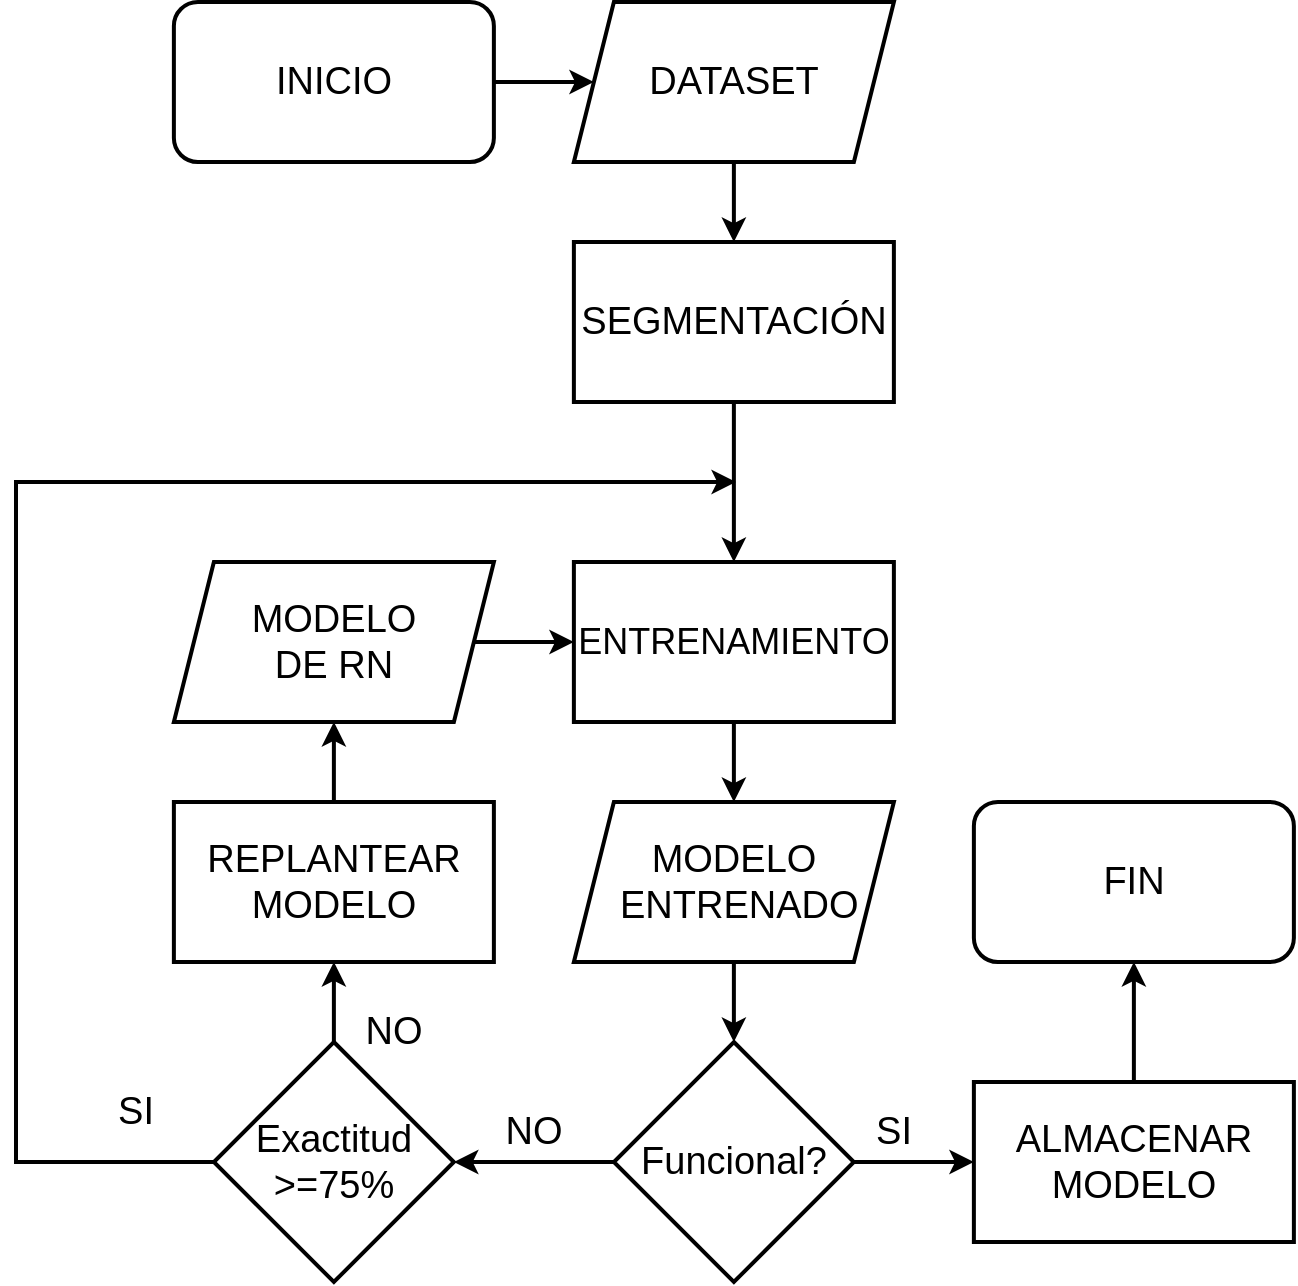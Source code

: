 <mxfile version="21.3.7" type="device">
  <diagram id="pmzfOVo8GqBeDx62IEEe" name="Page-1">
    <mxGraphModel dx="1195" dy="698" grid="1" gridSize="10" guides="1" tooltips="1" connect="1" arrows="1" fold="1" page="1" pageScale="1" pageWidth="1600" pageHeight="1200" math="0" shadow="0">
      <root>
        <mxCell id="0" />
        <mxCell id="1" parent="0" />
        <mxCell id="OrQZjeUH5QZ1G23JUm42-6" value="" style="edgeStyle=orthogonalEdgeStyle;rounded=0;orthogonalLoop=1;jettySize=auto;html=1;strokeWidth=2;fontSize=19;" parent="1" source="OrQZjeUH5QZ1G23JUm42-2" target="OrQZjeUH5QZ1G23JUm42-5" edge="1">
          <mxGeometry relative="1" as="geometry" />
        </mxCell>
        <mxCell id="OrQZjeUH5QZ1G23JUm42-2" value="&lt;font style=&quot;font-size: 19px;&quot;&gt;INICIO&lt;/font&gt;" style="rounded=1;whiteSpace=wrap;html=1;strokeWidth=2;fontSize=19;" parent="1" vertex="1">
          <mxGeometry x="398.94" y="280" width="160" height="80" as="geometry" />
        </mxCell>
        <mxCell id="OrQZjeUH5QZ1G23JUm42-9" value="" style="edgeStyle=orthogonalEdgeStyle;rounded=0;orthogonalLoop=1;jettySize=auto;html=1;strokeWidth=2;fontSize=19;entryX=0.5;entryY=0;entryDx=0;entryDy=0;" parent="1" source="OrQZjeUH5QZ1G23JUm42-4" target="OrQZjeUH5QZ1G23JUm42-10" edge="1">
          <mxGeometry relative="1" as="geometry">
            <mxPoint x="678.94" y="520" as="targetPoint" />
          </mxGeometry>
        </mxCell>
        <mxCell id="OrQZjeUH5QZ1G23JUm42-4" value="&lt;font style=&quot;font-size: 19px;&quot;&gt;SEGMENTACIÓN&lt;/font&gt;" style="rounded=0;whiteSpace=wrap;html=1;strokeWidth=2;fontSize=19;" parent="1" vertex="1">
          <mxGeometry x="598.94" y="400" width="160" height="80" as="geometry" />
        </mxCell>
        <mxCell id="OrQZjeUH5QZ1G23JUm42-7" value="" style="edgeStyle=orthogonalEdgeStyle;rounded=0;orthogonalLoop=1;jettySize=auto;html=1;strokeWidth=2;fontSize=19;" parent="1" source="OrQZjeUH5QZ1G23JUm42-5" target="OrQZjeUH5QZ1G23JUm42-4" edge="1">
          <mxGeometry relative="1" as="geometry" />
        </mxCell>
        <mxCell id="OrQZjeUH5QZ1G23JUm42-5" value="&lt;font style=&quot;font-size: 19px;&quot;&gt;DATASET&lt;/font&gt;" style="shape=parallelogram;perimeter=parallelogramPerimeter;whiteSpace=wrap;html=1;fixedSize=1;strokeWidth=2;fontSize=19;" parent="1" vertex="1">
          <mxGeometry x="598.94" y="280" width="160" height="80" as="geometry" />
        </mxCell>
        <mxCell id="OrQZjeUH5QZ1G23JUm42-15" value="" style="edgeStyle=orthogonalEdgeStyle;rounded=0;orthogonalLoop=1;jettySize=auto;html=1;strokeWidth=2;fontSize=19;" parent="1" source="OrQZjeUH5QZ1G23JUm42-10" target="OrQZjeUH5QZ1G23JUm42-14" edge="1">
          <mxGeometry relative="1" as="geometry" />
        </mxCell>
        <mxCell id="OrQZjeUH5QZ1G23JUm42-10" value="&lt;font style=&quot;font-size: 18px;&quot;&gt;ENTRENAMIENTO&lt;/font&gt;" style="whiteSpace=wrap;html=1;rounded=0;strokeWidth=2;fontSize=19;" parent="1" vertex="1">
          <mxGeometry x="598.94" y="560" width="160" height="80" as="geometry" />
        </mxCell>
        <mxCell id="qwi-rNXoWBJlCxe--NBR-1" value="" style="edgeStyle=orthogonalEdgeStyle;rounded=0;orthogonalLoop=1;jettySize=auto;html=1;fontSize=19;strokeWidth=2;" edge="1" parent="1" source="OrQZjeUH5QZ1G23JUm42-12" target="OrQZjeUH5QZ1G23JUm42-10">
          <mxGeometry relative="1" as="geometry" />
        </mxCell>
        <mxCell id="OrQZjeUH5QZ1G23JUm42-12" value="&lt;font style=&quot;font-size: 19px;&quot;&gt;MODELO&lt;br style=&quot;font-size: 19px;&quot;&gt;DE RN&lt;br style=&quot;font-size: 19px;&quot;&gt;&lt;/font&gt;" style="shape=parallelogram;perimeter=parallelogramPerimeter;whiteSpace=wrap;html=1;fixedSize=1;strokeWidth=2;fontSize=19;" parent="1" vertex="1">
          <mxGeometry x="398.94" y="560" width="160" height="80" as="geometry" />
        </mxCell>
        <mxCell id="OrQZjeUH5QZ1G23JUm42-17" value="" style="edgeStyle=orthogonalEdgeStyle;rounded=0;orthogonalLoop=1;jettySize=auto;html=1;strokeWidth=2;fontSize=19;" parent="1" source="OrQZjeUH5QZ1G23JUm42-14" target="OrQZjeUH5QZ1G23JUm42-16" edge="1">
          <mxGeometry relative="1" as="geometry" />
        </mxCell>
        <mxCell id="OrQZjeUH5QZ1G23JUm42-14" value="&lt;font style=&quot;font-size: 19px;&quot;&gt;MODELO&lt;br style=&quot;font-size: 19px;&quot;&gt;&amp;nbsp;ENTRENADO&lt;br style=&quot;font-size: 19px;&quot;&gt;&lt;/font&gt;" style="shape=parallelogram;perimeter=parallelogramPerimeter;whiteSpace=wrap;html=1;fixedSize=1;strokeWidth=2;fontSize=19;" parent="1" vertex="1">
          <mxGeometry x="598.94" y="680" width="160" height="80" as="geometry" />
        </mxCell>
        <mxCell id="OrQZjeUH5QZ1G23JUm42-19" value="" style="edgeStyle=orthogonalEdgeStyle;rounded=0;orthogonalLoop=1;jettySize=auto;html=1;strokeWidth=2;fontSize=19;" parent="1" source="OrQZjeUH5QZ1G23JUm42-16" target="OrQZjeUH5QZ1G23JUm42-18" edge="1">
          <mxGeometry relative="1" as="geometry" />
        </mxCell>
        <mxCell id="OrQZjeUH5QZ1G23JUm42-22" value="" style="edgeStyle=orthogonalEdgeStyle;rounded=0;orthogonalLoop=1;jettySize=auto;html=1;strokeWidth=2;fontSize=19;" parent="1" source="OrQZjeUH5QZ1G23JUm42-16" target="OrQZjeUH5QZ1G23JUm42-21" edge="1">
          <mxGeometry relative="1" as="geometry" />
        </mxCell>
        <mxCell id="OrQZjeUH5QZ1G23JUm42-16" value="Funcional?" style="rhombus;whiteSpace=wrap;html=1;fontSize=19;strokeWidth=2;" parent="1" vertex="1">
          <mxGeometry x="618.94" y="800" width="120" height="120" as="geometry" />
        </mxCell>
        <mxCell id="OrQZjeUH5QZ1G23JUm42-33" value="" style="edgeStyle=orthogonalEdgeStyle;rounded=0;orthogonalLoop=1;jettySize=auto;html=1;strokeWidth=2;fontSize=19;" parent="1" source="OrQZjeUH5QZ1G23JUm42-18" target="OrQZjeUH5QZ1G23JUm42-32" edge="1">
          <mxGeometry relative="1" as="geometry" />
        </mxCell>
        <mxCell id="OrQZjeUH5QZ1G23JUm42-18" value="&lt;font style=&quot;font-size: 19px;&quot;&gt;ALMACENAR &lt;br style=&quot;font-size: 19px;&quot;&gt;MODELO&lt;br style=&quot;font-size: 19px;&quot;&gt;&lt;/font&gt;" style="rounded=0;whiteSpace=wrap;html=1;strokeWidth=2;fontSize=19;" parent="1" vertex="1">
          <mxGeometry x="798.94" y="820" width="160" height="80" as="geometry" />
        </mxCell>
        <mxCell id="OrQZjeUH5QZ1G23JUm42-20" value="&lt;font style=&quot;font-size: 19px;&quot;&gt;SI&lt;/font&gt;" style="text;html=1;strokeColor=none;fillColor=none;align=center;verticalAlign=middle;whiteSpace=wrap;rounded=0;strokeWidth=2;fontSize=19;" parent="1" vertex="1">
          <mxGeometry x="728.94" y="830" width="60" height="30" as="geometry" />
        </mxCell>
        <mxCell id="OrQZjeUH5QZ1G23JUm42-24" value="" style="edgeStyle=orthogonalEdgeStyle;rounded=0;orthogonalLoop=1;jettySize=auto;html=1;strokeWidth=2;fontSize=19;" parent="1" source="OrQZjeUH5QZ1G23JUm42-21" target="OrQZjeUH5QZ1G23JUm42-23" edge="1">
          <mxGeometry relative="1" as="geometry" />
        </mxCell>
        <mxCell id="OrQZjeUH5QZ1G23JUm42-25" style="edgeStyle=orthogonalEdgeStyle;rounded=0;orthogonalLoop=1;jettySize=auto;html=1;strokeWidth=2;fontSize=19;exitX=0;exitY=0.5;exitDx=0;exitDy=0;" parent="1" source="OrQZjeUH5QZ1G23JUm42-21" edge="1">
          <mxGeometry relative="1" as="geometry">
            <mxPoint x="680" y="520" as="targetPoint" />
            <Array as="points">
              <mxPoint x="320" y="860" />
              <mxPoint x="320" y="520" />
            </Array>
            <mxPoint x="410" y="890" as="sourcePoint" />
          </mxGeometry>
        </mxCell>
        <mxCell id="OrQZjeUH5QZ1G23JUm42-21" value="Exactitud&lt;br style=&quot;font-size: 19px;&quot;&gt;&amp;gt;=75%" style="rhombus;whiteSpace=wrap;html=1;fontSize=19;strokeWidth=2;" parent="1" vertex="1">
          <mxGeometry x="418.94" y="800" width="120" height="120" as="geometry" />
        </mxCell>
        <mxCell id="qwi-rNXoWBJlCxe--NBR-2" style="edgeStyle=orthogonalEdgeStyle;rounded=0;orthogonalLoop=1;jettySize=auto;html=1;fontSize=19;strokeWidth=2;" edge="1" parent="1" source="OrQZjeUH5QZ1G23JUm42-23" target="OrQZjeUH5QZ1G23JUm42-12">
          <mxGeometry relative="1" as="geometry" />
        </mxCell>
        <mxCell id="OrQZjeUH5QZ1G23JUm42-23" value="&lt;span style=&quot;font-size: 19px;&quot;&gt;REPLANTEAR MODELO&lt;/span&gt;" style="whiteSpace=wrap;html=1;rounded=0;strokeWidth=2;fontSize=19;" parent="1" vertex="1">
          <mxGeometry x="398.94" y="680" width="160" height="80" as="geometry" />
        </mxCell>
        <mxCell id="OrQZjeUH5QZ1G23JUm42-26" value="&lt;font style=&quot;font-size: 19px;&quot;&gt;NO&lt;/font&gt;" style="text;html=1;strokeColor=none;fillColor=none;align=center;verticalAlign=middle;whiteSpace=wrap;rounded=0;strokeWidth=2;fontSize=19;" parent="1" vertex="1">
          <mxGeometry x="548.94" y="830" width="60" height="30" as="geometry" />
        </mxCell>
        <mxCell id="OrQZjeUH5QZ1G23JUm42-27" value="&lt;font style=&quot;font-size: 19px;&quot;&gt;SI&lt;/font&gt;" style="text;html=1;strokeColor=none;fillColor=none;align=center;verticalAlign=middle;whiteSpace=wrap;rounded=0;strokeWidth=2;fontSize=19;" parent="1" vertex="1">
          <mxGeometry x="350" y="820" width="60" height="30" as="geometry" />
        </mxCell>
        <mxCell id="OrQZjeUH5QZ1G23JUm42-28" value="&lt;font style=&quot;font-size: 19px;&quot;&gt;NO&lt;/font&gt;" style="text;html=1;strokeColor=none;fillColor=none;align=center;verticalAlign=middle;whiteSpace=wrap;rounded=0;strokeWidth=2;fontSize=19;" parent="1" vertex="1">
          <mxGeometry x="478.94" y="780" width="60" height="30" as="geometry" />
        </mxCell>
        <mxCell id="OrQZjeUH5QZ1G23JUm42-32" value="&lt;font style=&quot;font-size: 19px;&quot;&gt;FIN&lt;/font&gt;" style="rounded=1;whiteSpace=wrap;html=1;strokeWidth=2;fontSize=19;" parent="1" vertex="1">
          <mxGeometry x="798.94" y="680" width="160" height="80" as="geometry" />
        </mxCell>
      </root>
    </mxGraphModel>
  </diagram>
</mxfile>
